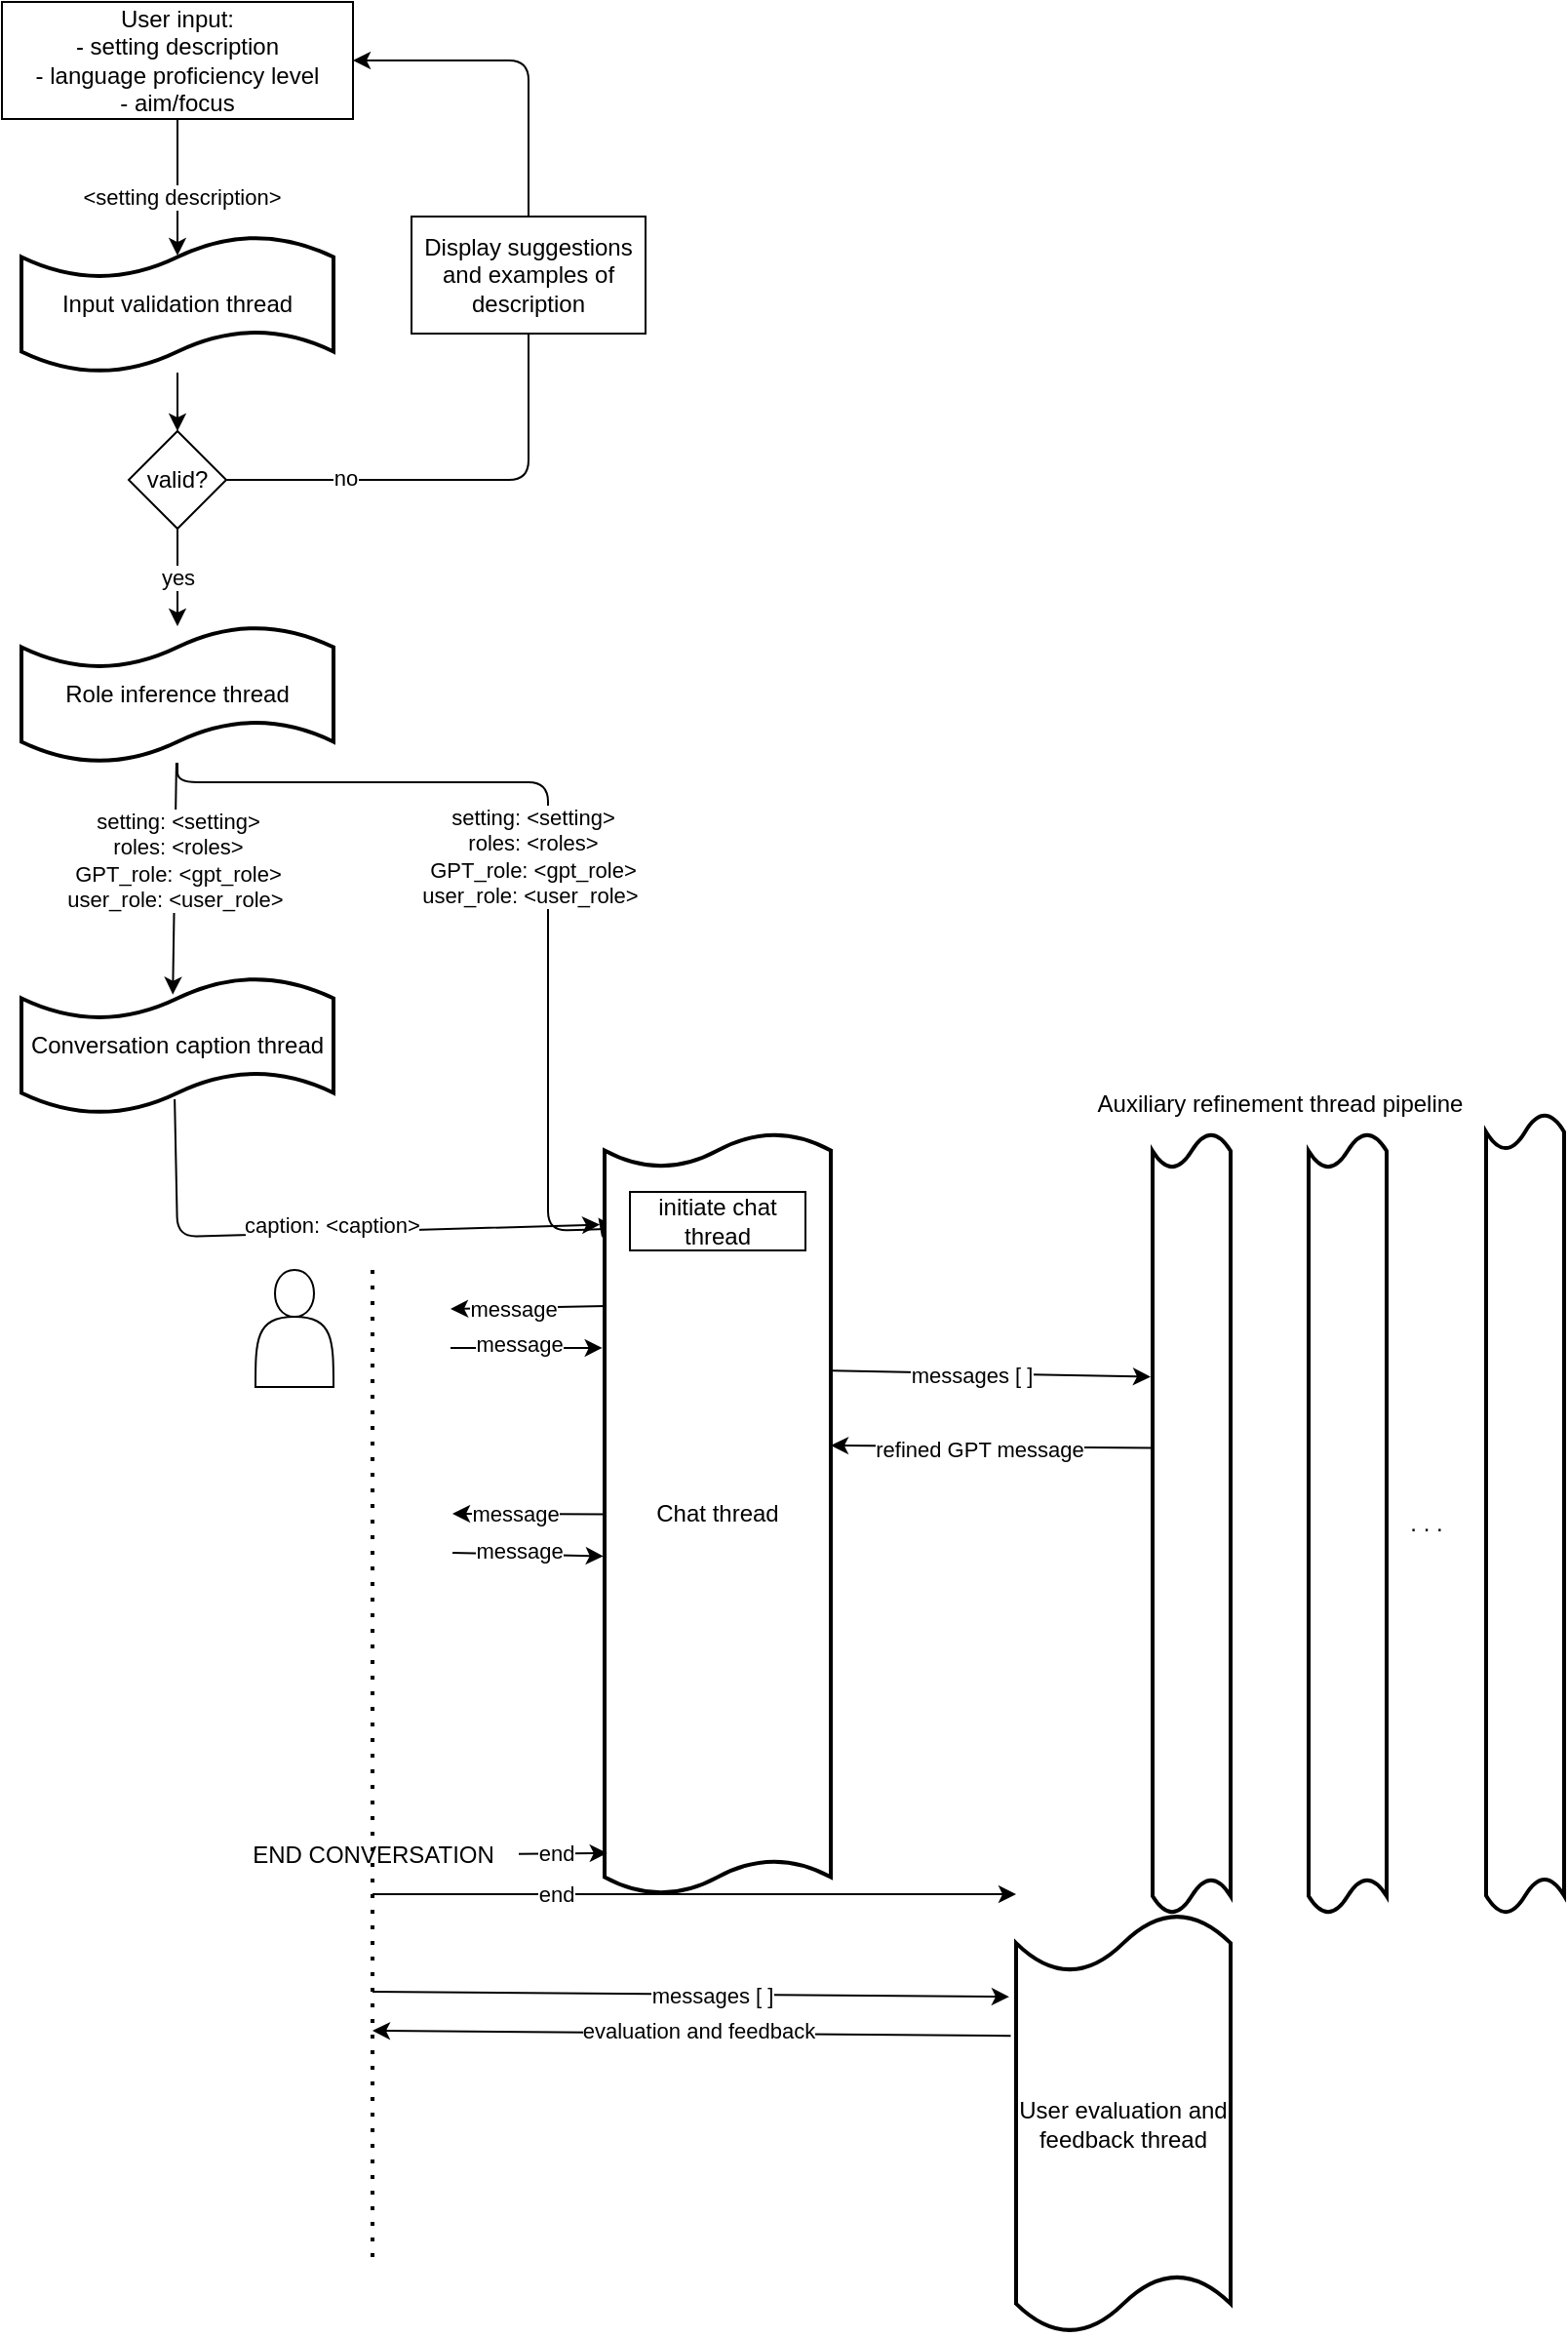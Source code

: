 <mxfile>
    <diagram id="KyUTM9dD4japHE5lna6U" name="Page-1">
        <mxGraphModel dx="529" dy="565" grid="1" gridSize="10" guides="1" tooltips="1" connect="1" arrows="1" fold="1" page="1" pageScale="1" pageWidth="850" pageHeight="1100" math="0" shadow="0">
            <root>
                <mxCell id="0"/>
                <mxCell id="1" parent="0"/>
                <mxCell id="7" style="edgeStyle=none;html=1;entryX=0.5;entryY=0.143;entryDx=0;entryDy=0;entryPerimeter=0;" parent="1" source="3" target="6" edge="1">
                    <mxGeometry relative="1" as="geometry"/>
                </mxCell>
                <mxCell id="9" value="&amp;lt;setting description&amp;gt;" style="edgeLabel;html=1;align=center;verticalAlign=middle;resizable=0;points=[];" parent="7" vertex="1" connectable="0">
                    <mxGeometry x="-0.291" y="2" relative="1" as="geometry">
                        <mxPoint y="15" as="offset"/>
                    </mxGeometry>
                </mxCell>
                <mxCell id="3" value="User input:&lt;br&gt;- setting description&lt;br&gt;- language proficiency level&lt;br&gt;- aim/focus" style="whiteSpace=wrap;html=1;" parent="1" vertex="1">
                    <mxGeometry x="30" y="90" width="180" height="60" as="geometry"/>
                </mxCell>
                <mxCell id="8" style="edgeStyle=none;html=1;" parent="1" source="6" target="10" edge="1">
                    <mxGeometry relative="1" as="geometry">
                        <mxPoint x="120" y="330" as="targetPoint"/>
                    </mxGeometry>
                </mxCell>
                <mxCell id="6" value="Input validation thread" style="shape=tape;whiteSpace=wrap;html=1;strokeWidth=2;size=0.308;rotation=0;" parent="1" vertex="1">
                    <mxGeometry x="40" y="210" width="160" height="70" as="geometry"/>
                </mxCell>
                <mxCell id="11" style="edgeStyle=none;html=1;entryX=1;entryY=0.5;entryDx=0;entryDy=0;" parent="1" source="10" target="3" edge="1">
                    <mxGeometry relative="1" as="geometry">
                        <mxPoint x="300" y="160" as="targetPoint"/>
                        <Array as="points">
                            <mxPoint x="300" y="335"/>
                            <mxPoint x="300" y="120"/>
                        </Array>
                    </mxGeometry>
                </mxCell>
                <mxCell id="16" value="no" style="edgeLabel;html=1;align=center;verticalAlign=middle;resizable=0;points=[];" parent="11" vertex="1" connectable="0">
                    <mxGeometry x="-0.736" y="1" relative="1" as="geometry">
                        <mxPoint as="offset"/>
                    </mxGeometry>
                </mxCell>
                <mxCell id="17" value="yes" style="edgeStyle=none;html=1;" parent="1" source="10" edge="1">
                    <mxGeometry relative="1" as="geometry">
                        <mxPoint x="120" y="410" as="targetPoint"/>
                        <Array as="points">
                            <mxPoint x="120" y="390"/>
                        </Array>
                    </mxGeometry>
                </mxCell>
                <mxCell id="10" value="valid?" style="rhombus;whiteSpace=wrap;html=1;" parent="1" vertex="1">
                    <mxGeometry x="95" y="310" width="50" height="50" as="geometry"/>
                </mxCell>
                <mxCell id="15" value="Display suggestions and examples of description" style="rounded=0;whiteSpace=wrap;html=1;" parent="1" vertex="1">
                    <mxGeometry x="240" y="200" width="120" height="60" as="geometry"/>
                </mxCell>
                <mxCell id="19" style="edgeStyle=none;html=1;entryX=0.485;entryY=0.126;entryDx=0;entryDy=0;entryPerimeter=0;" parent="1" source="18" target="21" edge="1">
                    <mxGeometry relative="1" as="geometry">
                        <mxPoint x="120" y="590" as="targetPoint"/>
                    </mxGeometry>
                </mxCell>
                <mxCell id="20" value="setting: &amp;lt;setting&amp;gt;&lt;br&gt;roles: &amp;lt;roles&amp;gt;&lt;br&gt;GPT_role: &amp;lt;gpt_role&amp;gt;&lt;br&gt;user_role: &amp;lt;user_role&amp;gt;&amp;nbsp;" style="edgeLabel;html=1;align=center;verticalAlign=middle;resizable=0;points=[];" parent="19" vertex="1" connectable="0">
                    <mxGeometry x="-0.247" y="1" relative="1" as="geometry">
                        <mxPoint y="5" as="offset"/>
                    </mxGeometry>
                </mxCell>
                <mxCell id="27" style="edgeStyle=none;html=1;entryX=-0.028;entryY=0.111;entryDx=0;entryDy=0;entryPerimeter=0;" parent="1" source="18" target="23" edge="1">
                    <mxGeometry relative="1" as="geometry">
                        <Array as="points">
                            <mxPoint x="120" y="490"/>
                            <mxPoint x="310" y="490"/>
                            <mxPoint x="310" y="720"/>
                            <mxPoint x="340" y="719"/>
                        </Array>
                    </mxGeometry>
                </mxCell>
                <mxCell id="18" value="Role inference thread" style="shape=tape;whiteSpace=wrap;html=1;strokeWidth=2;size=0.308;rotation=0;" parent="1" vertex="1">
                    <mxGeometry x="40" y="410" width="160" height="70" as="geometry"/>
                </mxCell>
                <mxCell id="22" style="edgeStyle=none;html=1;entryX=-0.021;entryY=0.12;entryDx=0;entryDy=0;entryPerimeter=0;exitX=0.491;exitY=0.893;exitDx=0;exitDy=0;exitPerimeter=0;" parent="1" source="21" target="23" edge="1">
                    <mxGeometry relative="1" as="geometry">
                        <mxPoint x="120" y="720" as="targetPoint"/>
                        <Array as="points">
                            <mxPoint x="120" y="723"/>
                        </Array>
                    </mxGeometry>
                </mxCell>
                <mxCell id="26" value="caption: &amp;lt;caption&amp;gt;" style="edgeLabel;html=1;align=center;verticalAlign=middle;resizable=0;points=[];" parent="22" vertex="1" connectable="0">
                    <mxGeometry x="0.239" y="3" relative="1" as="geometry">
                        <mxPoint x="-29" as="offset"/>
                    </mxGeometry>
                </mxCell>
                <mxCell id="21" value="Conversation caption thread" style="shape=tape;whiteSpace=wrap;html=1;strokeWidth=2;size=0.308;rotation=0;" parent="1" vertex="1">
                    <mxGeometry x="40" y="590" width="160" height="70" as="geometry"/>
                </mxCell>
                <mxCell id="23" value="Chat thread" style="shape=tape;whiteSpace=wrap;html=1;strokeWidth=2;size=0.045;rotation=0;" parent="1" vertex="1">
                    <mxGeometry x="339" y="670" width="116" height="390" as="geometry"/>
                </mxCell>
                <mxCell id="24" value="" style="shape=tape;whiteSpace=wrap;html=1;strokeWidth=2;size=0.045;rotation=0;" parent="1" vertex="1">
                    <mxGeometry x="620" y="670" width="40" height="400" as="geometry"/>
                </mxCell>
                <mxCell id="29" value="setting: &amp;lt;setting&amp;gt;&lt;br&gt;roles: &amp;lt;roles&amp;gt;&lt;br&gt;GPT_role: &amp;lt;gpt_role&amp;gt;&lt;br&gt;user_role: &amp;lt;user_role&amp;gt;&amp;nbsp;" style="edgeLabel;html=1;align=center;verticalAlign=middle;resizable=0;points=[];" parent="1" vertex="1" connectable="0">
                    <mxGeometry x="95.004" y="499.998" as="geometry">
                        <mxPoint x="207" y="28" as="offset"/>
                    </mxGeometry>
                </mxCell>
                <mxCell id="30" value="initiate chat thread" style="rounded=0;whiteSpace=wrap;html=1;" parent="1" vertex="1">
                    <mxGeometry x="352" y="700" width="90" height="30" as="geometry"/>
                </mxCell>
                <mxCell id="31" value="" style="shape=actor;whiteSpace=wrap;html=1;" parent="1" vertex="1">
                    <mxGeometry x="160" y="740" width="40" height="60" as="geometry"/>
                </mxCell>
                <mxCell id="32" value="" style="shape=tape;whiteSpace=wrap;html=1;strokeWidth=2;size=0.045;rotation=0;" parent="1" vertex="1">
                    <mxGeometry x="700" y="670" width="40" height="400" as="geometry"/>
                </mxCell>
                <mxCell id="33" value="" style="shape=tape;whiteSpace=wrap;html=1;strokeWidth=2;size=0.045;rotation=0;" parent="1" vertex="1">
                    <mxGeometry x="791" y="660" width="40" height="410" as="geometry"/>
                </mxCell>
                <mxCell id="34" value=". . ." style="text;html=1;align=center;verticalAlign=middle;resizable=0;points=[];autosize=1;strokeColor=none;fillColor=none;" parent="1" vertex="1">
                    <mxGeometry x="740" y="855" width="40" height="30" as="geometry"/>
                </mxCell>
                <mxCell id="35" value="Auxiliary refinement thread pipeline" style="text;html=1;align=center;verticalAlign=middle;resizable=0;points=[];autosize=1;strokeColor=none;fillColor=none;" parent="1" vertex="1">
                    <mxGeometry x="580" y="640" width="210" height="30" as="geometry"/>
                </mxCell>
                <mxCell id="36" value="" style="endArrow=classic;html=1;exitX=0.005;exitY=0.227;exitDx=0;exitDy=0;exitPerimeter=0;" parent="1" source="23" edge="1">
                    <mxGeometry width="50" height="50" relative="1" as="geometry">
                        <mxPoint x="350" y="910" as="sourcePoint"/>
                        <mxPoint x="260" y="760" as="targetPoint"/>
                    </mxGeometry>
                </mxCell>
                <mxCell id="37" value="message" style="edgeLabel;html=1;align=center;verticalAlign=middle;resizable=0;points=[];" parent="36" vertex="1" connectable="0">
                    <mxGeometry x="0.275" y="1" relative="1" as="geometry">
                        <mxPoint x="3" y="-1" as="offset"/>
                    </mxGeometry>
                </mxCell>
                <mxCell id="38" value="" style="endArrow=classic;html=1;entryX=-0.01;entryY=0.282;entryDx=0;entryDy=0;entryPerimeter=0;" parent="1" target="23" edge="1">
                    <mxGeometry width="50" height="50" relative="1" as="geometry">
                        <mxPoint x="260" y="780" as="sourcePoint"/>
                        <mxPoint x="400" y="860" as="targetPoint"/>
                    </mxGeometry>
                </mxCell>
                <mxCell id="39" value="message" style="edgeLabel;html=1;align=center;verticalAlign=middle;resizable=0;points=[];" parent="38" vertex="1" connectable="0">
                    <mxGeometry x="-0.374" y="2" relative="1" as="geometry">
                        <mxPoint x="10" as="offset"/>
                    </mxGeometry>
                </mxCell>
                <mxCell id="42" value="" style="endArrow=classic;html=1;entryX=-0.026;entryY=0.312;entryDx=0;entryDy=0;entryPerimeter=0;exitX=1.006;exitY=0.312;exitDx=0;exitDy=0;exitPerimeter=0;" parent="1" source="23" target="24" edge="1">
                    <mxGeometry width="50" height="50" relative="1" as="geometry">
                        <mxPoint x="299" y="910" as="sourcePoint"/>
                        <mxPoint x="349" y="860" as="targetPoint"/>
                        <Array as="points"/>
                    </mxGeometry>
                </mxCell>
                <mxCell id="43" value="messages [ ]" style="edgeLabel;html=1;align=center;verticalAlign=middle;resizable=0;points=[];" parent="42" vertex="1" connectable="0">
                    <mxGeometry x="-0.222" y="-3" relative="1" as="geometry">
                        <mxPoint x="8" y="-2" as="offset"/>
                    </mxGeometry>
                </mxCell>
                <mxCell id="44" value="" style="endArrow=classic;html=1;exitX=0;exitY=0.205;exitDx=0;exitDy=0;exitPerimeter=0;" parent="1" edge="1">
                    <mxGeometry width="50" height="50" relative="1" as="geometry">
                        <mxPoint x="340.0" y="865.2" as="sourcePoint"/>
                        <mxPoint x="261" y="865.0" as="targetPoint"/>
                    </mxGeometry>
                </mxCell>
                <mxCell id="45" value="message" style="edgeLabel;html=1;align=center;verticalAlign=middle;resizable=0;points=[];" parent="44" vertex="1" connectable="0">
                    <mxGeometry x="0.275" y="1" relative="1" as="geometry">
                        <mxPoint x="3" y="-1" as="offset"/>
                    </mxGeometry>
                </mxCell>
                <mxCell id="46" value="" style="endArrow=classic;html=1;entryX=-0.014;entryY=0.254;entryDx=0;entryDy=0;entryPerimeter=0;" parent="1" edge="1">
                    <mxGeometry width="50" height="50" relative="1" as="geometry">
                        <mxPoint x="261" y="885.0" as="sourcePoint"/>
                        <mxPoint x="338.376" y="886.76" as="targetPoint"/>
                    </mxGeometry>
                </mxCell>
                <mxCell id="47" value="message" style="edgeLabel;html=1;align=center;verticalAlign=middle;resizable=0;points=[];" parent="46" vertex="1" connectable="0">
                    <mxGeometry x="-0.374" y="2" relative="1" as="geometry">
                        <mxPoint x="10" as="offset"/>
                    </mxGeometry>
                </mxCell>
                <mxCell id="48" value="" style="endArrow=classic;html=1;exitX=0.023;exitY=0.403;exitDx=0;exitDy=0;exitPerimeter=0;entryX=1;entryY=0.35;entryDx=0;entryDy=0;entryPerimeter=0;" parent="1" source="24" edge="1">
                    <mxGeometry width="50" height="50" relative="1" as="geometry">
                        <mxPoint x="550" y="830" as="sourcePoint"/>
                        <mxPoint x="455" y="830" as="targetPoint"/>
                    </mxGeometry>
                </mxCell>
                <mxCell id="49" value="refined GPT message" style="edgeLabel;html=1;align=center;verticalAlign=middle;resizable=0;points=[];" parent="48" vertex="1" connectable="0">
                    <mxGeometry x="0.295" y="1" relative="1" as="geometry">
                        <mxPoint x="17" as="offset"/>
                    </mxGeometry>
                </mxCell>
                <mxCell id="50" value="" style="endArrow=none;dashed=1;html=1;dashPattern=1 3;strokeWidth=2;" parent="1" edge="1">
                    <mxGeometry width="50" height="50" relative="1" as="geometry">
                        <mxPoint x="220" y="740" as="sourcePoint"/>
                        <mxPoint x="220" y="1250" as="targetPoint"/>
                    </mxGeometry>
                </mxCell>
                <mxCell id="52" style="edgeStyle=none;html=1;entryX=0.012;entryY=0.946;entryDx=0;entryDy=0;entryPerimeter=0;" parent="1" source="51" target="23" edge="1">
                    <mxGeometry relative="1" as="geometry"/>
                </mxCell>
                <mxCell id="53" value="end" style="edgeLabel;html=1;align=center;verticalAlign=middle;resizable=0;points=[];" parent="52" vertex="1" connectable="0">
                    <mxGeometry x="-0.172" y="-2" relative="1" as="geometry">
                        <mxPoint y="-2" as="offset"/>
                    </mxGeometry>
                </mxCell>
                <mxCell id="51" value="END CONVERSATION" style="text;html=1;align=center;verticalAlign=middle;resizable=0;points=[];autosize=1;strokeColor=none;fillColor=none;" parent="1" vertex="1">
                    <mxGeometry x="145" y="1025" width="150" height="30" as="geometry"/>
                </mxCell>
                <mxCell id="57" value="User evaluation and feedback thread" style="shape=tape;whiteSpace=wrap;html=1;strokeWidth=2;size=0.14;rotation=0;" parent="1" vertex="1">
                    <mxGeometry x="550" y="1070" width="110" height="215" as="geometry"/>
                </mxCell>
                <mxCell id="60" style="edgeStyle=none;html=1;" parent="1" edge="1">
                    <mxGeometry relative="1" as="geometry">
                        <mxPoint x="220" y="1060" as="sourcePoint"/>
                        <mxPoint x="550" y="1060" as="targetPoint"/>
                    </mxGeometry>
                </mxCell>
                <mxCell id="61" value="end" style="edgeLabel;html=1;align=center;verticalAlign=middle;resizable=0;points=[];" parent="60" vertex="1" connectable="0">
                    <mxGeometry x="-0.172" y="-2" relative="1" as="geometry">
                        <mxPoint x="-43" y="-2" as="offset"/>
                    </mxGeometry>
                </mxCell>
                <mxCell id="63" value="" style="endArrow=classic;html=1;entryX=-0.032;entryY=0.198;entryDx=0;entryDy=0;entryPerimeter=0;" parent="1" target="57" edge="1">
                    <mxGeometry width="50" height="50" relative="1" as="geometry">
                        <mxPoint x="220" y="1110" as="sourcePoint"/>
                        <mxPoint x="400" y="950" as="targetPoint"/>
                    </mxGeometry>
                </mxCell>
                <mxCell id="64" value="messages [ ]" style="edgeLabel;html=1;align=center;verticalAlign=middle;resizable=0;points=[];" parent="63" vertex="1" connectable="0">
                    <mxGeometry x="0.062" y="-1" relative="1" as="geometry">
                        <mxPoint y="-1" as="offset"/>
                    </mxGeometry>
                </mxCell>
                <mxCell id="65" value="" style="endArrow=classic;html=1;exitX=-0.025;exitY=0.291;exitDx=0;exitDy=0;exitPerimeter=0;" parent="1" source="57" edge="1">
                    <mxGeometry width="50" height="50" relative="1" as="geometry">
                        <mxPoint x="540" y="1130" as="sourcePoint"/>
                        <mxPoint x="220" y="1130" as="targetPoint"/>
                    </mxGeometry>
                </mxCell>
                <mxCell id="66" value="evaluation and feedback" style="edgeLabel;html=1;align=center;verticalAlign=middle;resizable=0;points=[];" parent="65" vertex="1" connectable="0">
                    <mxGeometry x="0.055" y="-1" relative="1" as="geometry">
                        <mxPoint x="12" as="offset"/>
                    </mxGeometry>
                </mxCell>
            </root>
        </mxGraphModel>
    </diagram>
</mxfile>